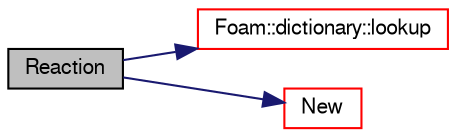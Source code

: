 digraph "Reaction"
{
  bgcolor="transparent";
  edge [fontname="FreeSans",fontsize="10",labelfontname="FreeSans",labelfontsize="10"];
  node [fontname="FreeSans",fontsize="10",shape=record];
  rankdir="LR";
  Node16 [label="Reaction",height=0.2,width=0.4,color="black", fillcolor="grey75", style="filled", fontcolor="black"];
  Node16 -> Node17 [color="midnightblue",fontsize="10",style="solid",fontname="FreeSans"];
  Node17 [label="Foam::dictionary::lookup",height=0.2,width=0.4,color="red",URL="$a26014.html#a6a0727fa523e48977e27348663def509",tooltip="Find and return an entry data stream. "];
  Node16 -> Node319 [color="midnightblue",fontsize="10",style="solid",fontname="FreeSans"];
  Node319 [label="New",height=0.2,width=0.4,color="red",URL="$a30330.html#aa11303643cc079fa40c4fad755aed520",tooltip="Return a pointer to new patchField created on freestore from input. "];
}
